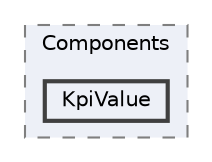 digraph "Web/Modules/EleWise.ELMA.KPI.Web/Components/KpiValue"
{
 // LATEX_PDF_SIZE
  bgcolor="transparent";
  edge [fontname=Helvetica,fontsize=10,labelfontname=Helvetica,labelfontsize=10];
  node [fontname=Helvetica,fontsize=10,shape=box,height=0.2,width=0.4];
  compound=true
  subgraph clusterdir_536987b862abd184e6df0acc25cea9ff {
    graph [ bgcolor="#edf0f7", pencolor="grey50", label="Components", fontname=Helvetica,fontsize=10 style="filled,dashed", URL="dir_536987b862abd184e6df0acc25cea9ff.html",tooltip=""]
  dir_6857067f99689929b5826b710ca3aef6 [label="KpiValue", fillcolor="#edf0f7", color="grey25", style="filled,bold", URL="dir_6857067f99689929b5826b710ca3aef6.html",tooltip=""];
  }
}
